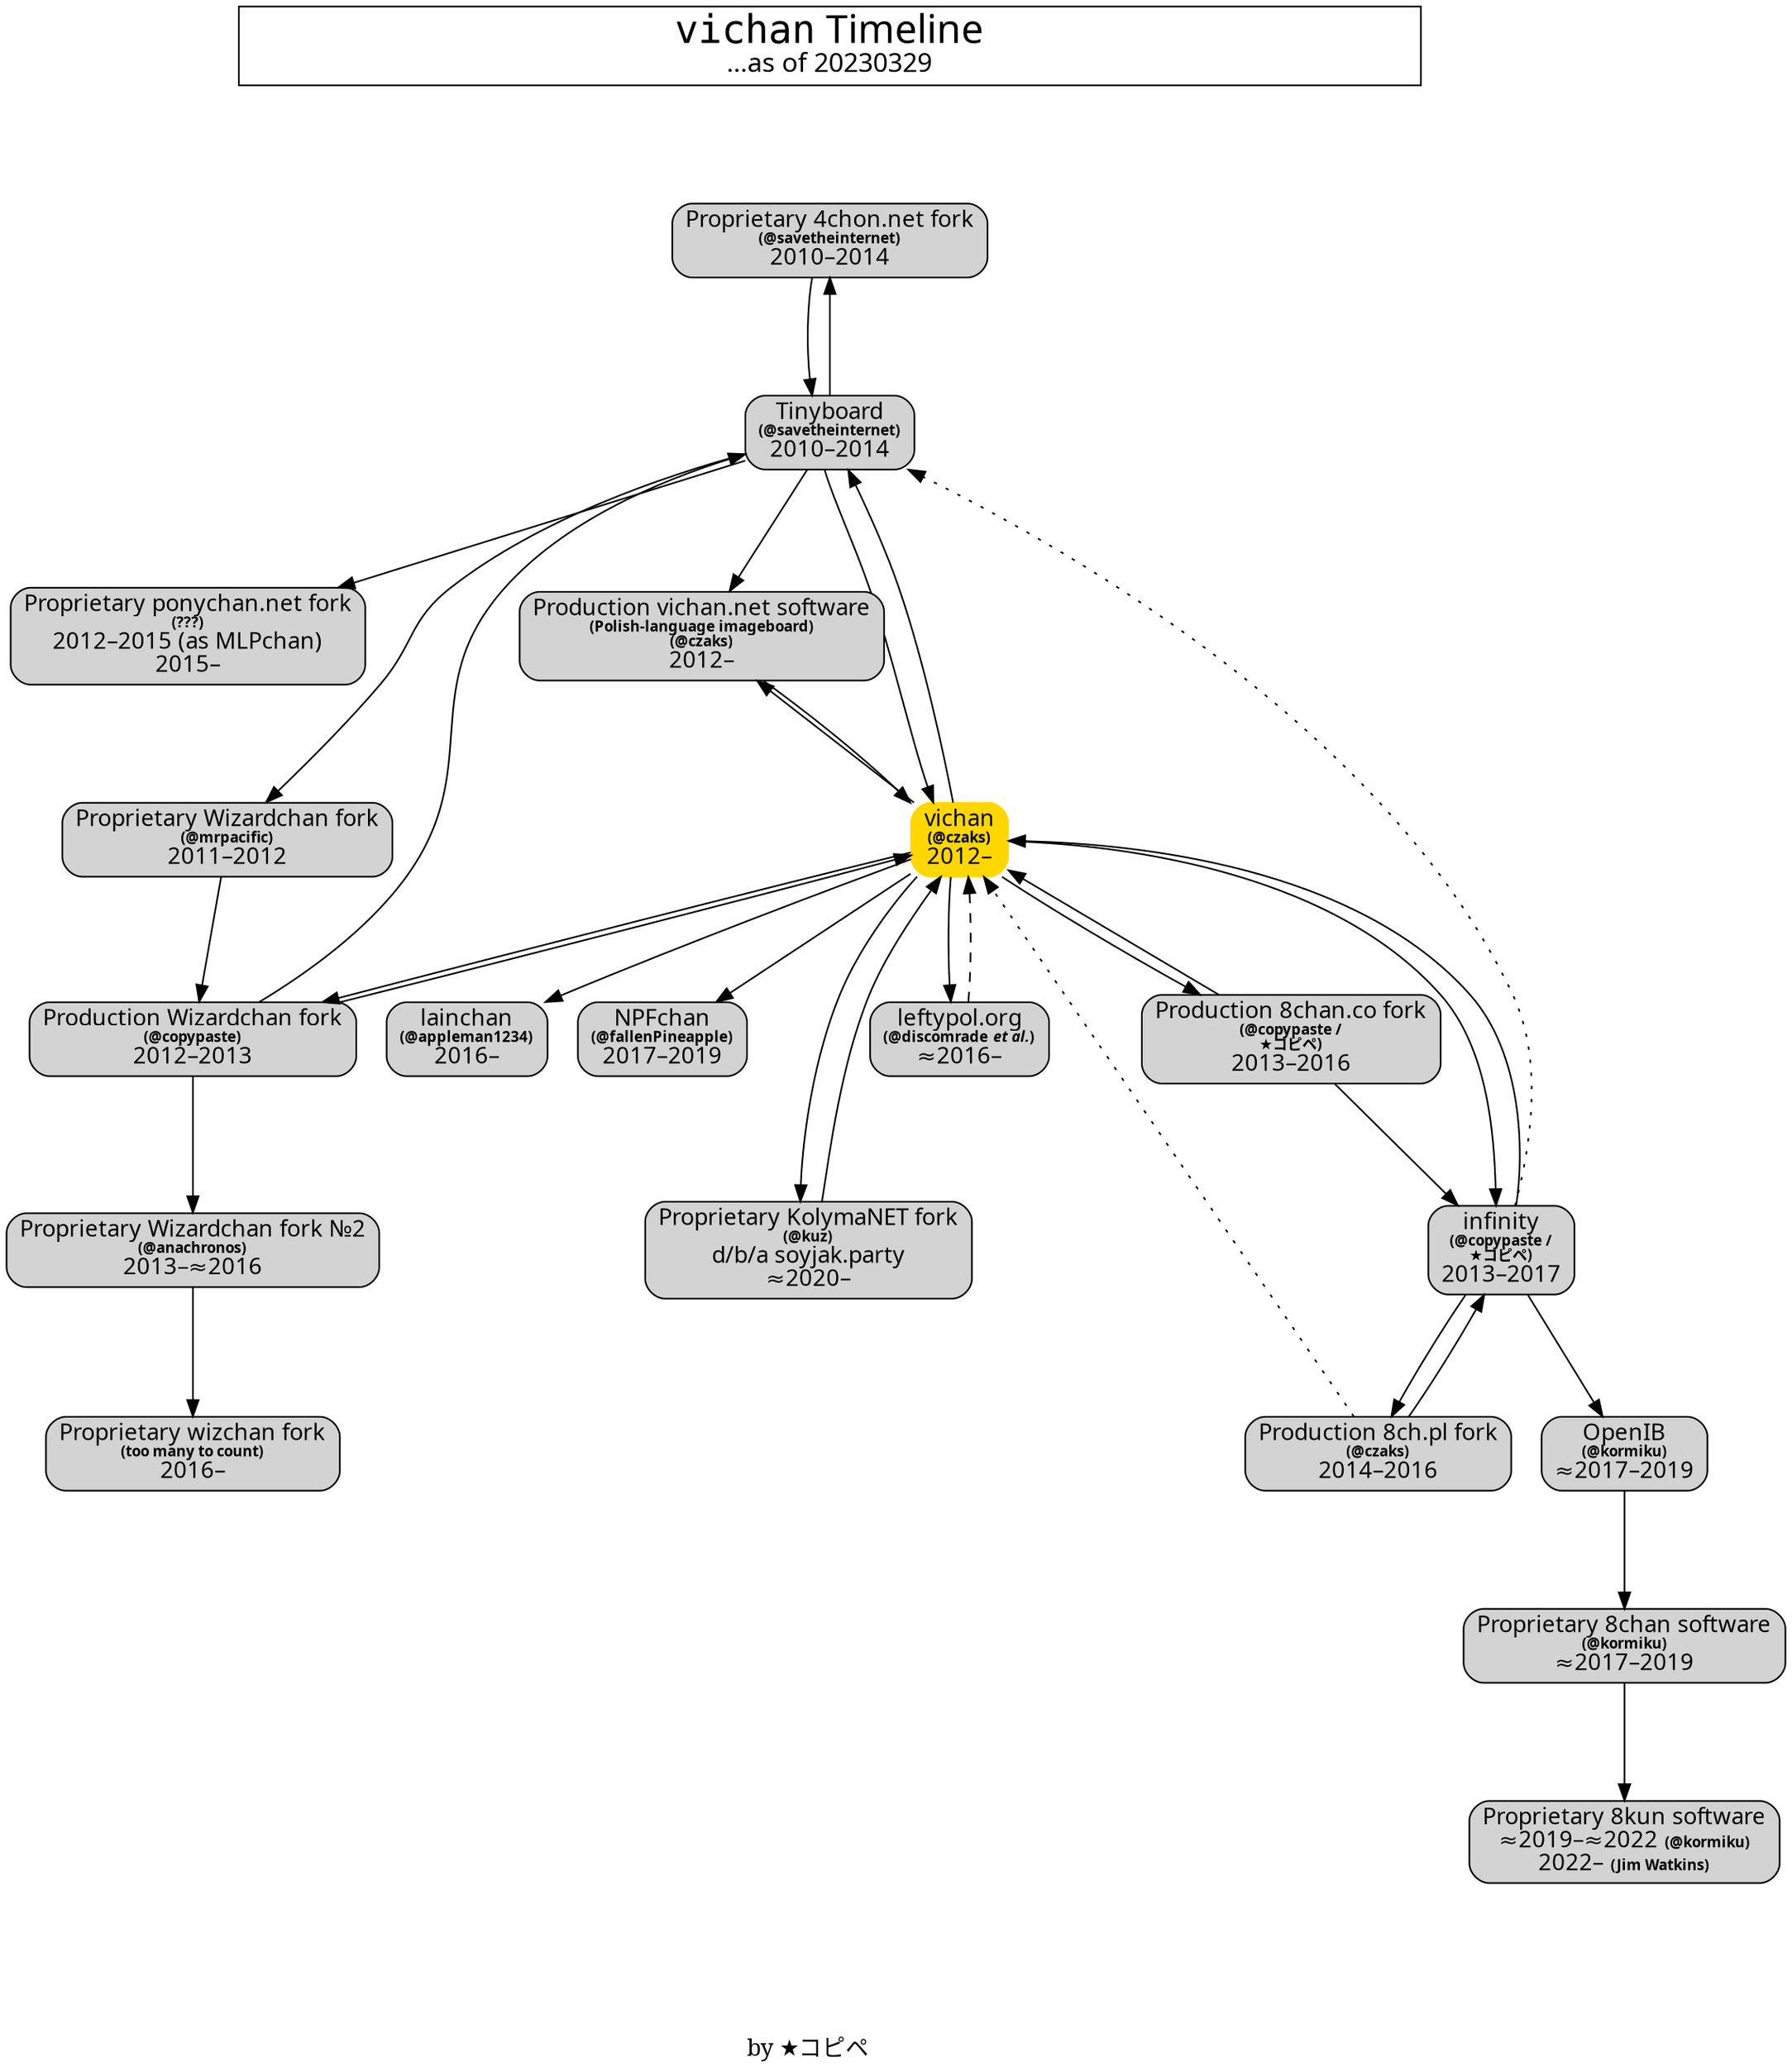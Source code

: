 digraph {
  graph [ranksep=1,
         overlap=false];
  fontname="sans-serif";
  subgraph main {
    node [fontname="sans-serif",
          shape=box,
          style="rounded,filled"
    ];
    fourchon  [label=<Proprietary 4chon.net fork<BR/><B><FONT POINT-SIZE="9">(@savetheinternet)</FONT></B><BR/>2010–2014>];
    fourchon -> tb;
    tb  [label=<Tinyboard<BR/><B><FONT POINT-SIZE="9">(@savetheinternet)</FONT></B><BR/>2010–2014>];
    tb -> fourchon;
    ponychan  [label=<Proprietary ponychan.net fork<BR/><B><FONT POINT-SIZE="9">(???)</FONT></B><BR/>2012–2015 (as MLPchan)<BR/>2015–>];
    tb -> ponychan;
    wiz [label=<Proprietary Wizardchan fork<BR/><B><FONT POINT-SIZE="9">(@mrpacific)</FONT></B><BR/>2011–2012>];
    tb -> wiz;
    wizk [label=<Production Wizardchan fork<BR/><B><FONT POINT-SIZE="9">(@copypaste)</FONT></B><BR/>2012–2013>];
    wiz -> wizk;
    wizk -> tb;
    wizk -> vichan;
    vichan -> wizk;
    wizana [label=<Proprietary Wizardchan fork №2<BR/><B><FONT POINT-SIZE="9">(@anachronos)</FONT></B><BR/>2013–≈2016>];
    wizk -> wizana;
    wizchan [label=<Proprietary wizchan fork<BR/><B><FONT POINT-SIZE="9">(too many to count)</FONT></B><BR/>2016–>];
    wizana -> wizchan;
    vichan  [color=gold,
      label=<vichan<BR/><B><FONT POINT-SIZE="9">(@czaks)</FONT></B><BR/>2012–>];
    tb -> vichan;
    vichannet  [label=<Production vichan.net software<BR/><B><FONT POINT-SIZE="9">(Polish-language imageboard)<BR/>(@czaks)</FONT></B><BR/>2012–>];
    tb -> vichannet;
    vichan -> tb;
    vichan -> vichannet;
    leftypol  [label=<leftypol.org<BR/><B><FONT POINT-SIZE="9">(@discomrade&nbsp;<I>et al.</I>)</FONT></B><BR/>≈2016–>];
    vichan -> leftypol;
    inf  [label=<infinity<BR/><B><FONT POINT-SIZE="9">(@copypaste /<BR/>★コピペ)</FONT></B><BR/>2013–2017>];
    vichan -> inf;
    infco  [label=<Production 8chan.co fork<BR/><B><FONT POINT-SIZE="9">(@copypaste /<BR/>★コピペ)</FONT></B><BR/>2013–2016>];
    vichan -> infco;
    lc  [label=<lainchan<BR/><B><FONT POINT-SIZE="9">(@appleman1234)</FONT></B><BR/>2016–>];
    vichan -> lc;
    npf  [label=<NPFchan<BR/><B><FONT POINT-SIZE="9">(@fallenPineapple)</FONT></B><BR/>2017–2019>];
    vichan -> npf;
    kuz  [label=<Proprietary KolymaNET fork<BR/><B><FONT POINT-SIZE="9">(@kuz)</FONT></B><BR/>d/b/a soyjak.party<BR/>≈2020–>];
    vichan -> kuz;
    vichannet -> vichan:nw;
    leftypol -> vichan  [style=dashed];
    inf -> tb  [style=dotted];
    inf -> vichan;
    infpl  [label=<Production 8ch.pl fork<BR/><B><FONT POINT-SIZE="9">(@czaks)</FONT></B><BR/>2014–2016>];
    inf -> infpl;
    oib  [label=<OpenIB<BR/><B><FONT POINT-SIZE="9">(@kormiku)</FONT></B><BR/>≈2017–2019>];
    inf -> oib;
    infco -> vichan  [rank=min];
    infco -> inf;
    infpl -> vichan  [style=dotted];
    infpl -> inf;
    e8ch  [label=<Proprietary 8chan software<BR/><B><FONT POINT-SIZE="9">(@kormiku)</FONT></B><BR/>≈2017–2019>];
    oib -> e8ch;
    e8kun  [label=<Proprietary 8kun software<BR/>≈2019–≈2022&nbsp;<B><FONT POINT-SIZE="9">(@kormiku)</FONT></B><BR/>2022–&nbsp;<B><FONT POINT-SIZE="9">(Jim Watkins)</FONT></B>>];
    e8ch -> e8kun;
    kuz -> vichan;
  }
  subgraph B {
    subgraph title {
      TITLE  [fontname="sans-serif",
        fontsize=16,
        label=<<FONT POINT-SIZE="24"><FONT FACE="monospace">vichan</FONT>&nbsp;Timeline</FONT><BR/>…as of 20230329>,
        shape=box,
        width=10];
    }
    subgraph sig {
      graph [rank=sink];
      SIG  [label=<<FONT FACE="serif">by ★コピペ</FONT>>,
        labelloc=b,
        shape=none];
    }
    {
      TITLE -> fourchon -> tb -> vichan -> infco -> kuz -> SIG [arrowhead=0,
                                                                penwidth=0,
                                                                weight=max];
    }
  }
}

// vim: ts=2 sw=2 et
